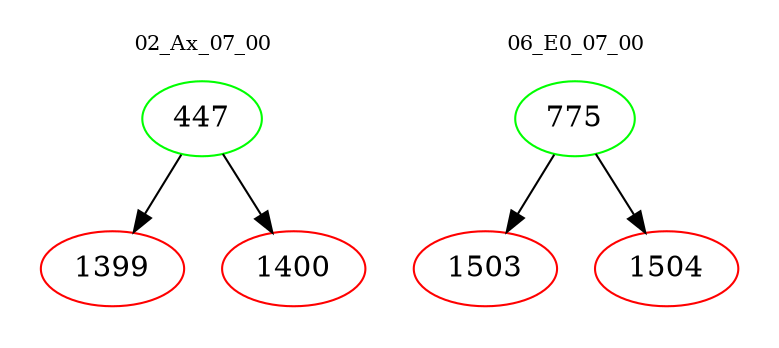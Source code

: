 digraph{
subgraph cluster_0 {
color = white
label = "02_Ax_07_00";
fontsize=10;
T0_447 [label="447", color="green"]
T0_447 -> T0_1399 [color="black"]
T0_1399 [label="1399", color="red"]
T0_447 -> T0_1400 [color="black"]
T0_1400 [label="1400", color="red"]
}
subgraph cluster_1 {
color = white
label = "06_E0_07_00";
fontsize=10;
T1_775 [label="775", color="green"]
T1_775 -> T1_1503 [color="black"]
T1_1503 [label="1503", color="red"]
T1_775 -> T1_1504 [color="black"]
T1_1504 [label="1504", color="red"]
}
}
